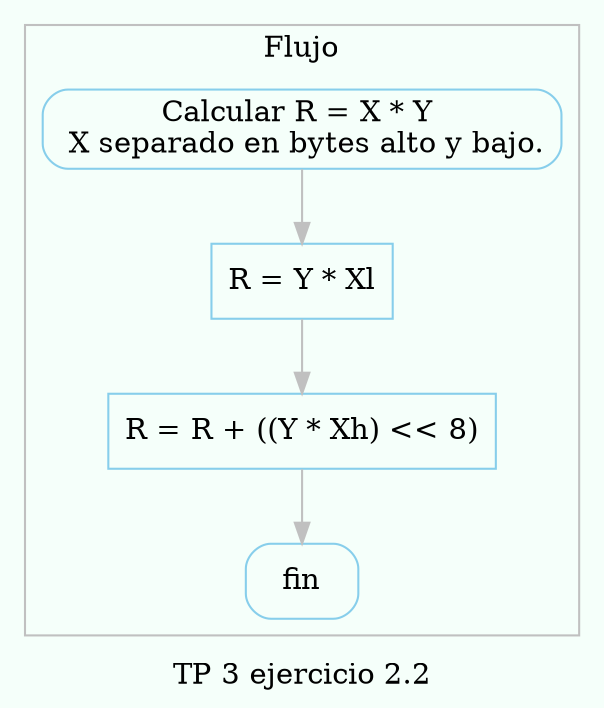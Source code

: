digraph {
    labelloc = bc;
    color   = "gray";
    bgcolor = "mintcream";
    node [color="skyblue"];
    edge [color="gray"];

    subgraph cluster_flujo {
        label = "Flujo";
        labelloc = tc;

        fin[shape="box", style=rounded];

        inicio[
            shape="box",
            style=rounded,
            label="Calcular R = X * Y \n X separado en bytes alto y bajo."
        ]

        mult_bajo[
            shape="box",
            label="R = Y * Xl",
        ]

        mult_alto[
            shape="box",
            label="R = R + ((Y * Xh) << 8)",
        ]

        inicio -> mult_bajo -> mult_alto -> fin;
    }

    label="TP 3 ejercicio 2.2";
}
